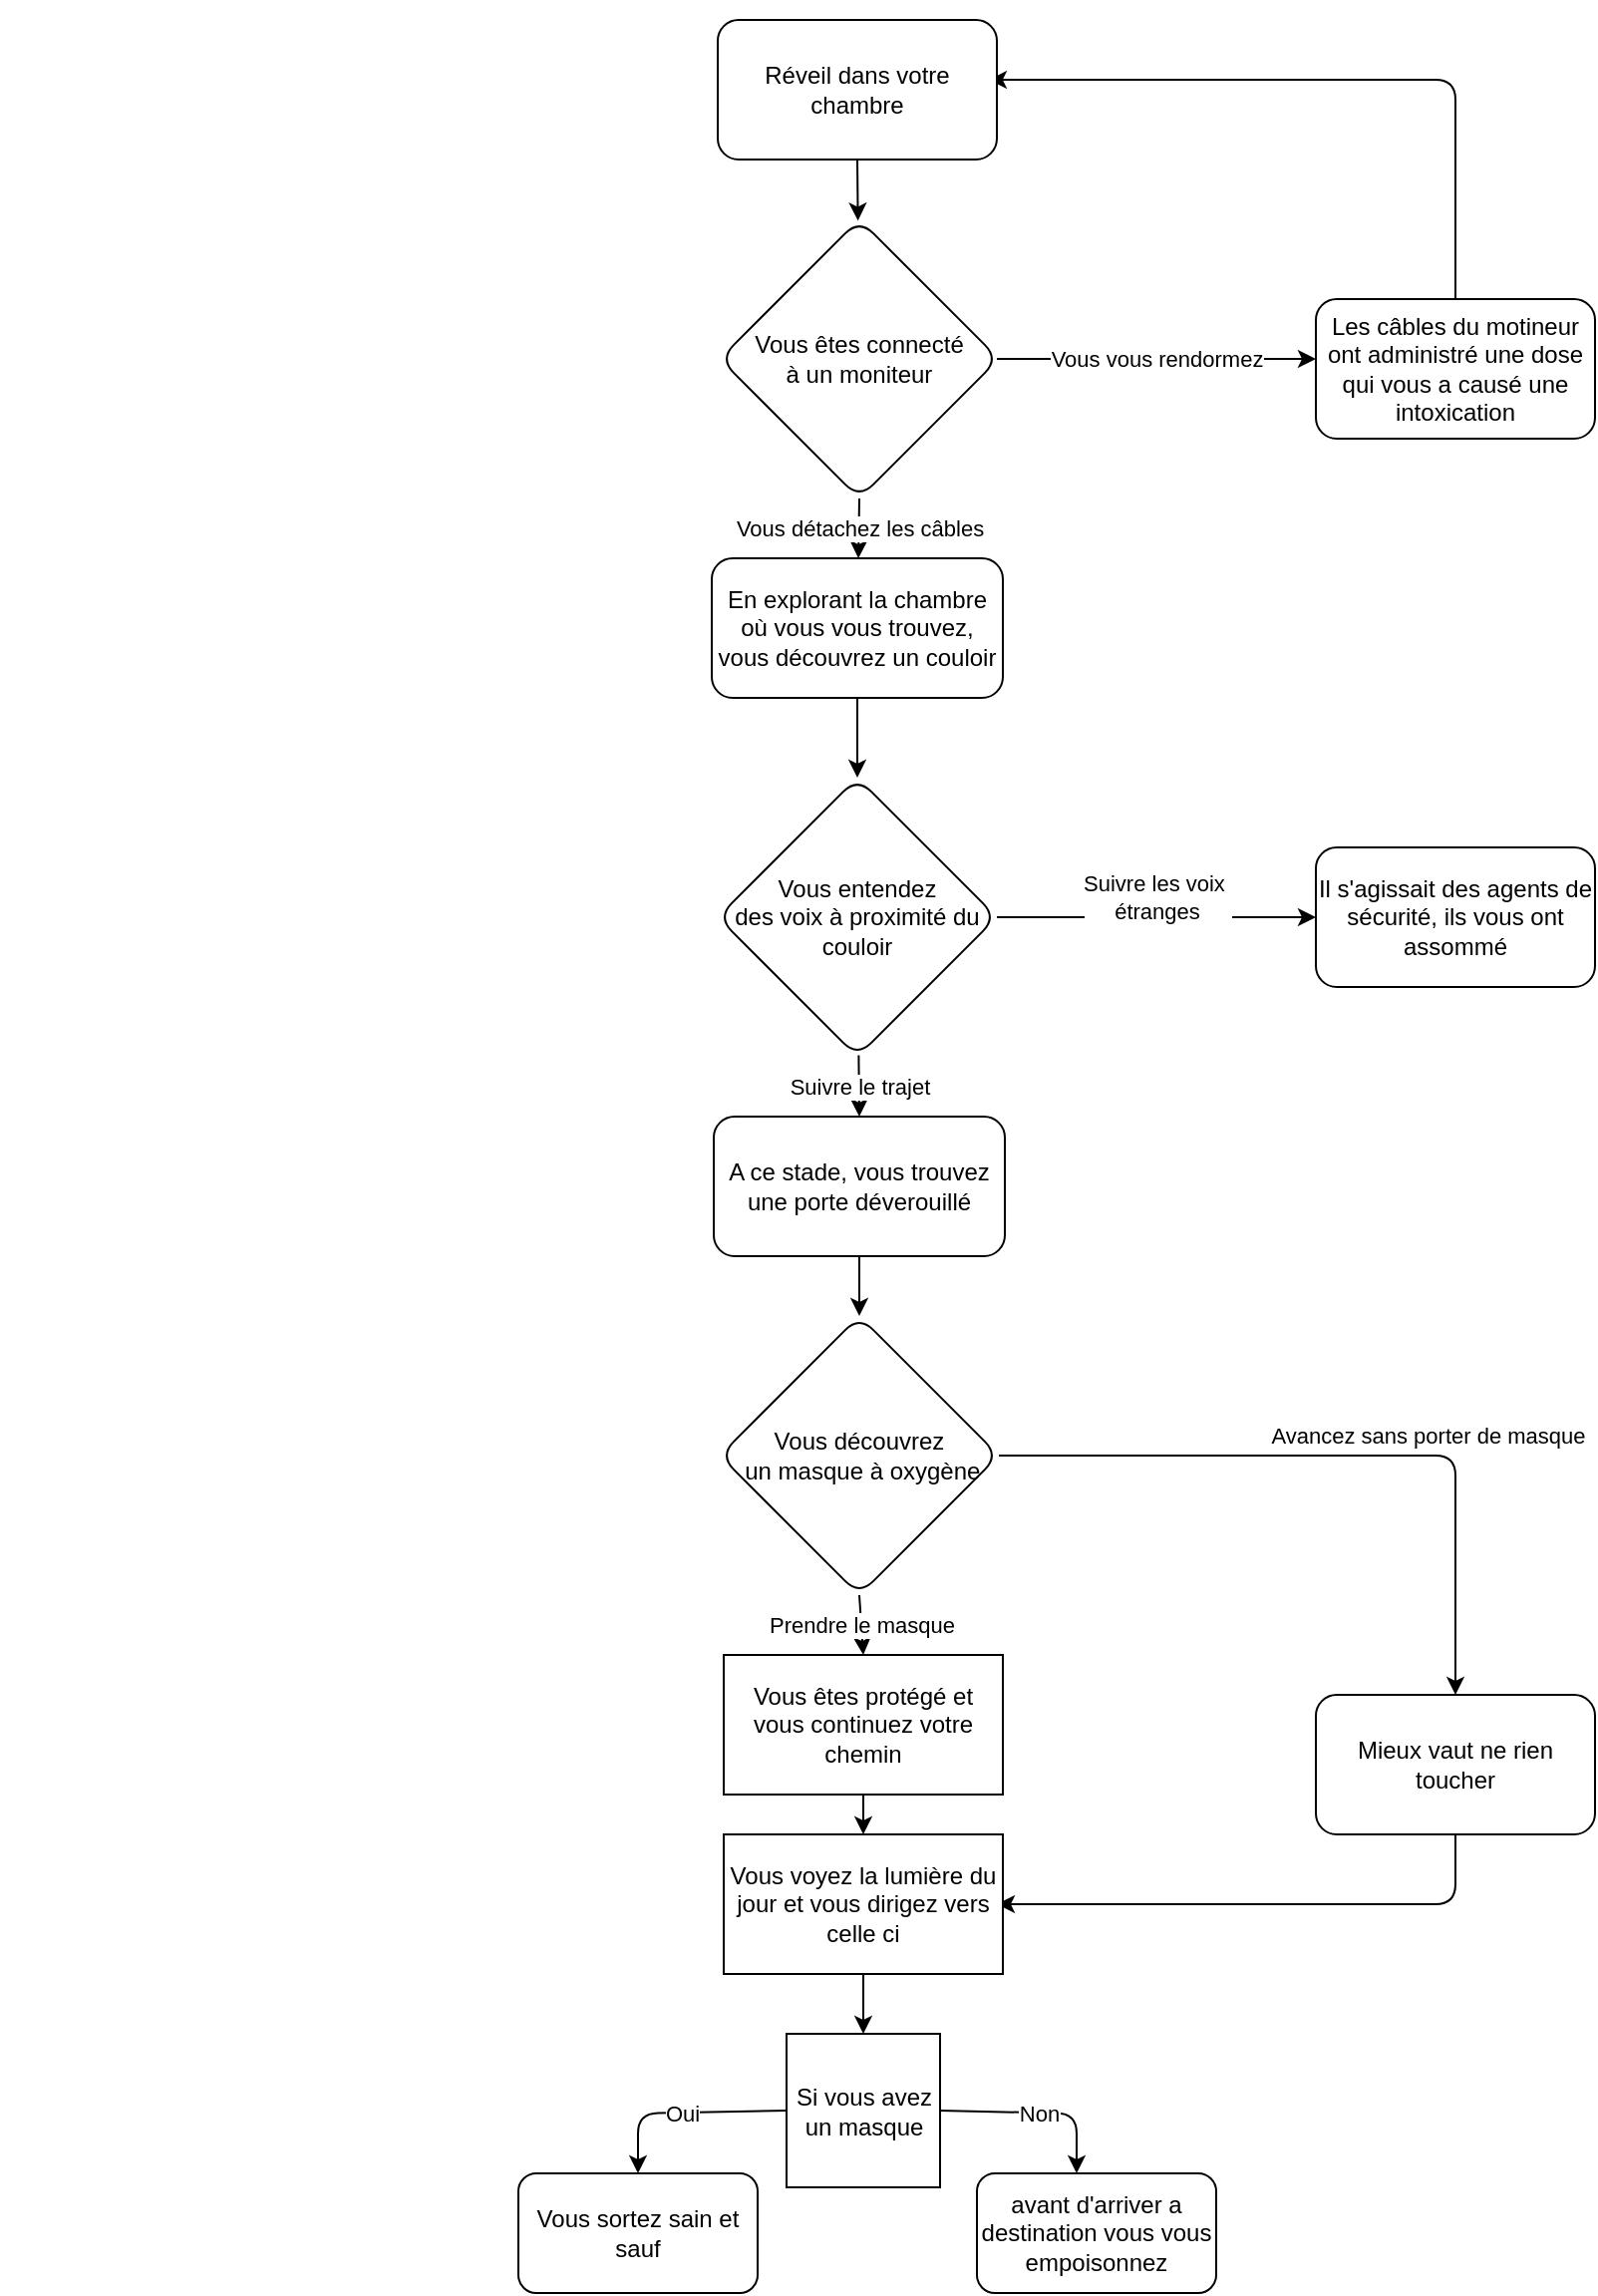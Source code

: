 <mxfile>
    <diagram id="SiFrdgIGyTg3QnItvjv6" name="Page-1">
        <mxGraphModel dx="764" dy="568" grid="1" gridSize="10" guides="1" tooltips="1" connect="1" arrows="1" fold="1" page="1" pageScale="1" pageWidth="827" pageHeight="1169" math="0" shadow="0">
            <root>
                <mxCell id="0"/>
                <mxCell id="1" parent="0"/>
                <mxCell id="64" style="edgeStyle=none;html=1;exitX=0.5;exitY=1;exitDx=0;exitDy=0;fontSize=12;" parent="1" source="2" target="3" edge="1">
                    <mxGeometry relative="1" as="geometry"/>
                </mxCell>
                <mxCell id="3" value="Vous êtes connecté &lt;br&gt;à un moniteur" style="rhombus;whiteSpace=wrap;html=1;rounded=1;" parent="1" vertex="1">
                    <mxGeometry x="371" y="110" width="140" height="140" as="geometry"/>
                </mxCell>
                <mxCell id="63" style="edgeStyle=none;html=1;exitX=0.5;exitY=0;exitDx=0;exitDy=0;fontSize=12;entryX=0.971;entryY=0.429;entryDx=0;entryDy=0;entryPerimeter=0;" parent="1" source="4" target="2" edge="1">
                    <mxGeometry relative="1" as="geometry">
                        <mxPoint x="520" y="40" as="targetPoint"/>
                        <Array as="points">
                            <mxPoint x="740" y="40"/>
                        </Array>
                    </mxGeometry>
                </mxCell>
                <mxCell id="4" value="Les câbles du motineur ont administré une dose qui vous a causé une intoxication" style="rounded=1;whiteSpace=wrap;html=1;" parent="1" vertex="1">
                    <mxGeometry x="670" y="150" width="140" height="70" as="geometry"/>
                </mxCell>
                <mxCell id="10" value="&lt;h1 style=&quot;line-height: 100%;&quot;&gt;&lt;font color=&quot;#ffffff&quot; style=&quot;font-size: 17px;&quot;&gt;Un système Sentinel&lt;/font&gt;&lt;/h1&gt;&lt;p style=&quot;line-height: 100%; font-size: 14px;&quot; class=&quot;MsoNormal&quot;&gt;&lt;span style=&quot;&quot; lang=&quot;FR-CA&quot;&gt;&lt;font color=&quot;#ffffff&quot; style=&quot;font-size: 14px;&quot;&gt;&lt;b style=&quot;&quot;&gt;Genre&amp;nbsp;:&lt;/b&gt;&lt;br&gt;Science-fiction et dystopie&lt;/font&gt;&lt;/span&gt;&lt;/p&gt;&lt;p style=&quot;line-height: 100%; font-size: 14px;&quot; class=&quot;MsoNormal&quot;&gt;&lt;span lang=&quot;FR-CA&quot;&gt;&lt;font color=&quot;#ffffff&quot; style=&quot;font-size: 14px;&quot;&gt;&lt;b&gt;Inspiration&amp;nbsp;:&lt;/b&gt;&lt;br&gt;La machine s’arrête de E.M.Forster.&lt;/font&gt;&lt;/span&gt;&lt;/p&gt;&lt;p style=&quot;line-height: 100%; font-size: 14px;&quot; class=&quot;MsoNormal&quot;&gt;&lt;span lang=&quot;FR-CA&quot;&gt;&lt;font color=&quot;#ffffff&quot; style=&quot;font-size: 14px;&quot;&gt;&lt;b&gt;Nom&amp;nbsp;: &lt;/b&gt;Un&lt;br&gt;système Sentinel&lt;/font&gt;&lt;/span&gt;&lt;/p&gt;&lt;p style=&quot;margin: 0cm; vertical-align: baseline; line-height: 100%; font-size: 14px;&quot; class=&quot;paragraph&quot;&gt;&lt;font color=&quot;#ffffff&quot; style=&quot;font-size: 14px;&quot;&gt;&lt;span class=&quot;normaltextrun&quot;&gt;&lt;span lang=&quot;FR-CA&quot;&gt;&lt;b&gt;Couleur de fond du site &lt;/b&gt;: #74C69D&lt;/span&gt;&lt;/span&gt;&lt;span lang=&quot;FR-CA&quot;&gt;&lt;/span&gt;&lt;/font&gt;&lt;/p&gt;&lt;p style=&quot;line-height: 100%; font-size: 14px;&quot; class=&quot;paragraph&quot;&gt;&lt;span data-contrast=&quot;auto&quot;&gt;&lt;font color=&quot;#ffffff&quot; style=&quot;font-size: 14px;&quot;&gt;&lt;b&gt;&lt;span class=&quot;normaltextrun&quot;&gt;&lt;span lang=&quot;FR-CA&quot;&gt;Couleur de fond du&amp;nbsp;&lt;/span&gt;&lt;/span&gt;&lt;span&gt;&lt;/span&gt;&lt;span class=&quot;spellingerror&quot;&gt;&lt;span lang=&quot;FR-CA&quot;&gt;contenu&lt;/span&gt;&lt;/span&gt;&lt;span&gt;&lt;/span&gt;&lt;/b&gt;&lt;span class=&quot;normaltextrun&quot;&gt;&lt;span lang=&quot;FR-CA&quot;&gt;&lt;b&gt;&amp;nbsp;:&lt;/b&gt; #1B4332&lt;/span&gt;&lt;/span&gt;&lt;span lang=&quot;FR-CA&quot;&gt;&lt;/span&gt;&lt;/font&gt;&lt;/span&gt;&lt;/p&gt;&lt;p style=&quot;line-height: 100%; font-size: 14px;&quot; class=&quot;paragraph&quot;&gt;&lt;span data-contrast=&quot;auto&quot;&gt;&lt;span&gt;&lt;font color=&quot;#ffffff&quot; style=&quot;font-size: 14px;&quot;&gt;&lt;span class=&quot;normaltextrun&quot;&gt;&lt;span lang=&quot;FR-CA&quot;&gt;&lt;b&gt;Couleur de la police&lt;br&gt;&lt;/b&gt;: #B7E4C7&lt;/span&gt;&lt;/span&gt;&lt;span lang=&quot;FR-CA&quot;&gt;&lt;/span&gt;&lt;/font&gt;&lt;/span&gt;&lt;/span&gt;&lt;/p&gt;&lt;p style=&quot;line-height: 100%; font-size: 14px;&quot; class=&quot;paragraph&quot;&gt;&lt;span data-contrast=&quot;auto&quot;&gt;&lt;font color=&quot;#ffffff&quot; style=&quot;font-size: 14px;&quot;&gt;&lt;span class=&quot;normaltextrun&quot;&gt;&lt;span lang=&quot;FR-CA&quot;&gt;&lt;b&gt;Couleur de fond des&lt;br&gt;boutons :&lt;/b&gt; #D8F3DC&lt;/span&gt;&lt;/span&gt;&lt;span lang=&quot;FR-CA&quot;&gt;&lt;/span&gt;&lt;/font&gt;&lt;/span&gt;&lt;/p&gt;&lt;p style=&quot;line-height: 100%; font-size: 14px;&quot; class=&quot;paragraph&quot;&gt;&lt;font color=&quot;#ffffff&quot; style=&quot;font-size: 14px;&quot;&gt;&lt;span data-contrast=&quot;auto&quot;&gt;&lt;span&gt;&lt;b&gt;&lt;span class=&quot;normaltextrun&quot;&gt;&lt;span lang=&quot;FR-CA&quot;&gt;Couleur de fond des&lt;br&gt;boutons&amp;nbsp;&lt;/span&gt;&lt;/span&gt;&lt;span&gt;&lt;/span&gt;&lt;span class=&quot;spellingerror&quot;&gt;&lt;span lang=&quot;FR-CA&quot;&gt;en&lt;/span&gt;&lt;/span&gt;&lt;span&gt;&lt;/span&gt;&lt;span class=&quot;normaltextrun&quot;&gt;&lt;span lang=&quot;FR-CA&quot;&gt;&amp;nbsp;&lt;/span&gt;&lt;i&gt;&lt;/i&gt;&lt;/span&gt;&lt;i&gt;&lt;span style=&quot;user-select: text; -webkit-user-drag: none; -webkit-tap-highlight-color: transparent;&quot; data-contrast=&quot;auto&quot;&gt;&lt;span&gt;hover&amp;nbsp;&lt;/span&gt;&lt;/span&gt;&lt;/i&gt;&lt;/b&gt;&lt;/span&gt;&lt;span style=&quot;user-select: text; -webkit-user-drag: none; -webkit-tap-highlight-color: transparent;&quot; data-contrast=&quot;auto&quot;&gt;&lt;span&gt;: #95D5B2&lt;/span&gt;&lt;/span&gt;&lt;span class=&quot;eop&quot;&gt;&lt;span lang=&quot;FR-CA&quot;&gt;&amp;nbsp;&lt;/span&gt;&lt;/span&gt;&lt;/span&gt;&lt;span lang=&quot;FR-CA&quot;&gt;&lt;/span&gt;&lt;/font&gt;&lt;/p&gt;&lt;p style=&quot;line-height: 100%; font-size: 14px;&quot; class=&quot;paragraph&quot;&gt;&lt;span data-contrast=&quot;auto&quot;&gt;&lt;span class=&quot;normaltextrun&quot;&gt;&lt;span lang=&quot;FR-CA&quot;&gt;&lt;font color=&quot;#ffffff&quot; style=&quot;font-size: 14px;&quot;&gt;&lt;b&gt;Couleur de la police&lt;br&gt;des boutons :&lt;/b&gt; #2D6A4F&lt;/font&gt;&lt;/span&gt;&lt;/span&gt;&lt;/span&gt;&lt;/p&gt;&lt;p style=&quot;line-height: 100%; font-size: 14px;&quot; class=&quot;paragraph&quot;&gt;&lt;font color=&quot;#ffffff&quot; style=&quot;font-size: 14px;&quot;&gt;&lt;span style=&quot;user-select: text; -webkit-user-drag: none; -webkit-tap-highlight-color: transparent; font-variant-ligatures: none !important;&quot; data-contrast=&quot;auto&quot;&gt;&lt;span&gt;&lt;span class=&quot;normaltextrun&quot;&gt;&lt;span lang=&quot;FR-CA&quot;&gt;&lt;b&gt;Couleur de la police&lt;br&gt;des boutons&amp;nbsp;&lt;/b&gt;&lt;/span&gt;&lt;/span&gt;&lt;/span&gt;&lt;/span&gt;&lt;span style=&quot;user-select: text; -webkit-user-drag: none; -webkit-tap-highlight-color: transparent; font-variant-ligatures: none !important;&quot; data-contrast=&quot;auto&quot;&gt;&lt;b style=&quot;&quot;&gt;&lt;span style=&quot;&quot; class=&quot;spellingerror&quot;&gt;&lt;span lang=&quot;FR-CA&quot;&gt;en&lt;/span&gt;&lt;/span&gt;&lt;span style=&quot;&quot; class=&quot;normaltextrun&quot;&gt;&lt;span lang=&quot;FR-CA&quot;&gt;&amp;nbsp;&lt;/span&gt;&lt;i&gt;&lt;/i&gt;&lt;/span&gt;&lt;i style=&quot;&quot;&gt;&lt;span style=&quot;user-select: text; -webkit-user-drag: none; -webkit-tap-highlight-color: transparent;&quot; data-contrast=&quot;auto&quot;&gt;&lt;span&gt;hover&lt;/span&gt;&lt;/span&gt;&lt;/i&gt;&lt;/b&gt;&lt;span style=&quot;user-select: text; -webkit-user-drag: none; -webkit-tap-highlight-color: transparent;&quot; data-contrast=&quot;auto&quot;&gt;&lt;b&gt;: &lt;/b&gt;#081C15&lt;/span&gt;&lt;span style=&quot;&quot; class=&quot;eop&quot;&gt;&lt;span style=&quot;&quot; lang=&quot;FR-CA&quot;&gt;&amp;nbsp;&lt;/span&gt;&lt;/span&gt;&lt;/span&gt;&lt;/font&gt;&lt;/p&gt;" style="text;html=1;spacing=5;spacingTop=-20;whiteSpace=wrap;overflow=hidden;rounded=0;labelBackgroundColor=none;" parent="1" vertex="1">
                    <mxGeometry x="10" y="10" width="260" height="540" as="geometry"/>
                </mxCell>
                <mxCell id="11" value="&lt;span style=&quot;font-weight: 400;&quot;&gt;En explorant la chambre où vous vous trouvez, vous découvrez un couloir&lt;/span&gt;" style="rounded=1;whiteSpace=wrap;html=1;fontStyle=1" parent="1" vertex="1">
                    <mxGeometry x="367" y="280" width="146" height="70" as="geometry"/>
                </mxCell>
                <mxCell id="13" value="Il s'agissait des agents de sécurité, ils vous ont assommé" style="rounded=1;whiteSpace=wrap;html=1;" parent="1" vertex="1">
                    <mxGeometry x="670" y="425" width="140" height="70" as="geometry"/>
                </mxCell>
                <mxCell id="15" value="Vous entendez &lt;br&gt;des voix&amp;nbsp;à proximité du couloir" style="rhombus;whiteSpace=wrap;html=1;rounded=1;" parent="1" vertex="1">
                    <mxGeometry x="370" y="390" width="140" height="140" as="geometry"/>
                </mxCell>
                <mxCell id="16" value="A ce stade, vous trouvez une porte déverouillé" style="rounded=1;whiteSpace=wrap;html=1;" parent="1" vertex="1">
                    <mxGeometry x="368" y="560" width="146" height="70" as="geometry"/>
                </mxCell>
                <mxCell id="17" value="Vous&amp;nbsp;découvrez&lt;br&gt;&amp;nbsp;un&amp;nbsp;masque à oxygène" style="rhombus;rounded=1;whiteSpace=wrap;html=1;labelBorderColor=none;labelBackgroundColor=none;" parent="1" vertex="1">
                    <mxGeometry x="371" y="660" width="140" height="140" as="geometry"/>
                </mxCell>
                <mxCell id="22" value="Vous détachez les câbles" style="endArrow=classic;html=1;exitX=0.5;exitY=1;exitDx=0;exitDy=0;" parent="1" source="3" target="11" edge="1">
                    <mxGeometry width="50" height="50" relative="1" as="geometry">
                        <mxPoint x="590" y="350" as="sourcePoint"/>
                        <mxPoint x="640" y="300" as="targetPoint"/>
                    </mxGeometry>
                </mxCell>
                <mxCell id="24" value="" style="endArrow=classic;html=1;entryX=0.5;entryY=0;entryDx=0;entryDy=0;exitX=0.5;exitY=1;exitDx=0;exitDy=0;" parent="1" source="11" target="15" edge="1">
                    <mxGeometry width="50" height="50" relative="1" as="geometry">
                        <mxPoint x="310" y="420" as="sourcePoint"/>
                        <mxPoint x="360" y="370" as="targetPoint"/>
                    </mxGeometry>
                </mxCell>
                <mxCell id="25" value="Suivre le trajet" style="endArrow=classic;html=1;entryX=0.5;entryY=0;entryDx=0;entryDy=0;" parent="1" source="15" target="16" edge="1">
                    <mxGeometry width="50" height="50" relative="1" as="geometry">
                        <mxPoint x="360" y="490" as="sourcePoint"/>
                        <mxPoint x="410" y="440" as="targetPoint"/>
                    </mxGeometry>
                </mxCell>
                <mxCell id="26" value="" style="endArrow=classic;html=1;exitX=0.5;exitY=1;exitDx=0;exitDy=0;entryX=0.5;entryY=0;entryDx=0;entryDy=0;" parent="1" source="16" target="17" edge="1">
                    <mxGeometry width="50" height="50" relative="1" as="geometry">
                        <mxPoint x="270" y="630" as="sourcePoint"/>
                        <mxPoint x="320" y="580" as="targetPoint"/>
                    </mxGeometry>
                </mxCell>
                <mxCell id="27" value="Prendre le masque" style="endArrow=classic;html=1;exitX=0.5;exitY=1;exitDx=0;exitDy=0;entryX=0.5;entryY=0;entryDx=0;entryDy=0;" parent="1" source="17" target="50" edge="1">
                    <mxGeometry width="50" height="50" relative="1" as="geometry">
                        <mxPoint x="260" y="780" as="sourcePoint"/>
                        <mxPoint x="440" y="800" as="targetPoint"/>
                    </mxGeometry>
                </mxCell>
                <mxCell id="29" value="Vous vous rendormez" style="endArrow=classic;html=1;" parent="1" edge="1">
                    <mxGeometry width="50" height="50" relative="1" as="geometry">
                        <mxPoint x="510" y="180" as="sourcePoint"/>
                        <mxPoint x="670" y="180" as="targetPoint"/>
                        <Array as="points">
                            <mxPoint x="560" y="180"/>
                        </Array>
                    </mxGeometry>
                </mxCell>
                <mxCell id="31" value="Suivre les voix&amp;nbsp;&lt;br&gt;étranges" style="endArrow=classic;html=1;entryX=0;entryY=0.5;entryDx=0;entryDy=0;exitX=1;exitY=0.5;exitDx=0;exitDy=0;" parent="1" source="15" target="13" edge="1">
                    <mxGeometry y="10" width="50" height="50" relative="1" as="geometry">
                        <mxPoint x="530" y="450" as="sourcePoint"/>
                        <mxPoint x="570" y="460" as="targetPoint"/>
                        <mxPoint as="offset"/>
                    </mxGeometry>
                </mxCell>
                <mxCell id="34" value="Avancez sans porter de masque" style="endArrow=classic;html=1;exitX=1;exitY=0.5;exitDx=0;exitDy=0;entryX=0.5;entryY=0;entryDx=0;entryDy=0;edgeStyle=orthogonalEdgeStyle;" parent="1" source="17" target="53" edge="1">
                    <mxGeometry x="0.233" y="10" width="50" height="50" relative="1" as="geometry">
                        <mxPoint x="530" y="760" as="sourcePoint"/>
                        <mxPoint x="580" y="695" as="targetPoint"/>
                        <mxPoint as="offset"/>
                    </mxGeometry>
                </mxCell>
                <mxCell id="52" style="edgeStyle=none;html=1;entryX=0.5;entryY=0;entryDx=0;entryDy=0;" parent="1" source="50" target="55" edge="1">
                    <mxGeometry relative="1" as="geometry">
                        <mxPoint x="440" y="910" as="targetPoint"/>
                    </mxGeometry>
                </mxCell>
                <mxCell id="50" value="Vous êtes protégé et vous continuez votre chemin" style="rounded=0;whiteSpace=wrap;html=1;labelBackgroundColor=none;labelBorderColor=none;" parent="1" vertex="1">
                    <mxGeometry x="373" y="830" width="140" height="70" as="geometry"/>
                </mxCell>
                <mxCell id="65" style="edgeStyle=none;html=1;exitX=0.5;exitY=1;exitDx=0;exitDy=0;fontSize=12;" parent="1" source="53" edge="1">
                    <mxGeometry relative="1" as="geometry">
                        <mxPoint x="510" y="955" as="targetPoint"/>
                        <Array as="points">
                            <mxPoint x="740" y="955"/>
                        </Array>
                    </mxGeometry>
                </mxCell>
                <mxCell id="53" value="Mieux vaut ne rien toucher" style="rounded=1;whiteSpace=wrap;html=1;labelBackgroundColor=none;labelBorderColor=none;" parent="1" vertex="1">
                    <mxGeometry x="670" y="850" width="140" height="70" as="geometry"/>
                </mxCell>
                <mxCell id="61" style="edgeStyle=none;html=1;entryX=0.5;entryY=0;entryDx=0;entryDy=0;exitX=0.5;exitY=1;exitDx=0;exitDy=0;" parent="1" source="55" target="62" edge="1">
                    <mxGeometry relative="1" as="geometry">
                        <mxPoint x="444" y="1050" as="targetPoint"/>
                        <mxPoint x="440" y="1020" as="sourcePoint"/>
                    </mxGeometry>
                </mxCell>
                <mxCell id="55" value="Vous voyez la lumière du jour et vous dirigez vers celle ci" style="rounded=0;whiteSpace=wrap;html=1;labelBackgroundColor=none;labelBorderColor=none;" parent="1" vertex="1">
                    <mxGeometry x="373" y="920" width="140" height="70" as="geometry"/>
                </mxCell>
                <mxCell id="58" value="Oui" style="edgeStyle=none;html=1;entryX=0.5;entryY=0;entryDx=0;entryDy=0;exitX=0;exitY=0.5;exitDx=0;exitDy=0;" parent="1" source="62" edge="1">
                    <mxGeometry relative="1" as="geometry">
                        <mxPoint x="426" y="1112" as="sourcePoint"/>
                        <Array as="points">
                            <mxPoint x="330" y="1060"/>
                        </Array>
                        <mxPoint x="330" y="1090" as="targetPoint"/>
                    </mxGeometry>
                </mxCell>
                <mxCell id="60" value="Non" style="edgeStyle=none;html=1;exitX=1;exitY=0.5;exitDx=0;exitDy=0;entryX=0.5;entryY=0;entryDx=0;entryDy=0;" parent="1" source="62" edge="1">
                    <mxGeometry relative="1" as="geometry">
                        <mxPoint x="464.559" y="1109.441" as="sourcePoint"/>
                        <mxPoint x="550" y="1090" as="targetPoint"/>
                        <Array as="points">
                            <mxPoint x="550" y="1060"/>
                        </Array>
                    </mxGeometry>
                </mxCell>
                <mxCell id="62" value="Si vous avez un masque" style="whiteSpace=wrap;html=1;aspect=fixed;labelBackgroundColor=none;labelBorderColor=none;" parent="1" vertex="1">
                    <mxGeometry x="404.5" y="1020" width="77" height="77" as="geometry"/>
                </mxCell>
                <mxCell id="2" value="Réveil dans votre chambre" style="rounded=1;whiteSpace=wrap;html=1;" parent="1" vertex="1">
                    <mxGeometry x="370" y="10" width="140" height="70" as="geometry"/>
                </mxCell>
                <mxCell id="66" value="Vous sortez sain et sauf" style="rounded=1;whiteSpace=wrap;html=1;fontSize=12;" parent="1" vertex="1">
                    <mxGeometry x="270" y="1090" width="120" height="60" as="geometry"/>
                </mxCell>
                <mxCell id="67" value="avant d'arriver a destination vous vous empoisonnez" style="rounded=1;whiteSpace=wrap;html=1;" parent="1" vertex="1">
                    <mxGeometry x="500" y="1090" width="120" height="60" as="geometry"/>
                </mxCell>
            </root>
        </mxGraphModel>
    </diagram>
</mxfile>